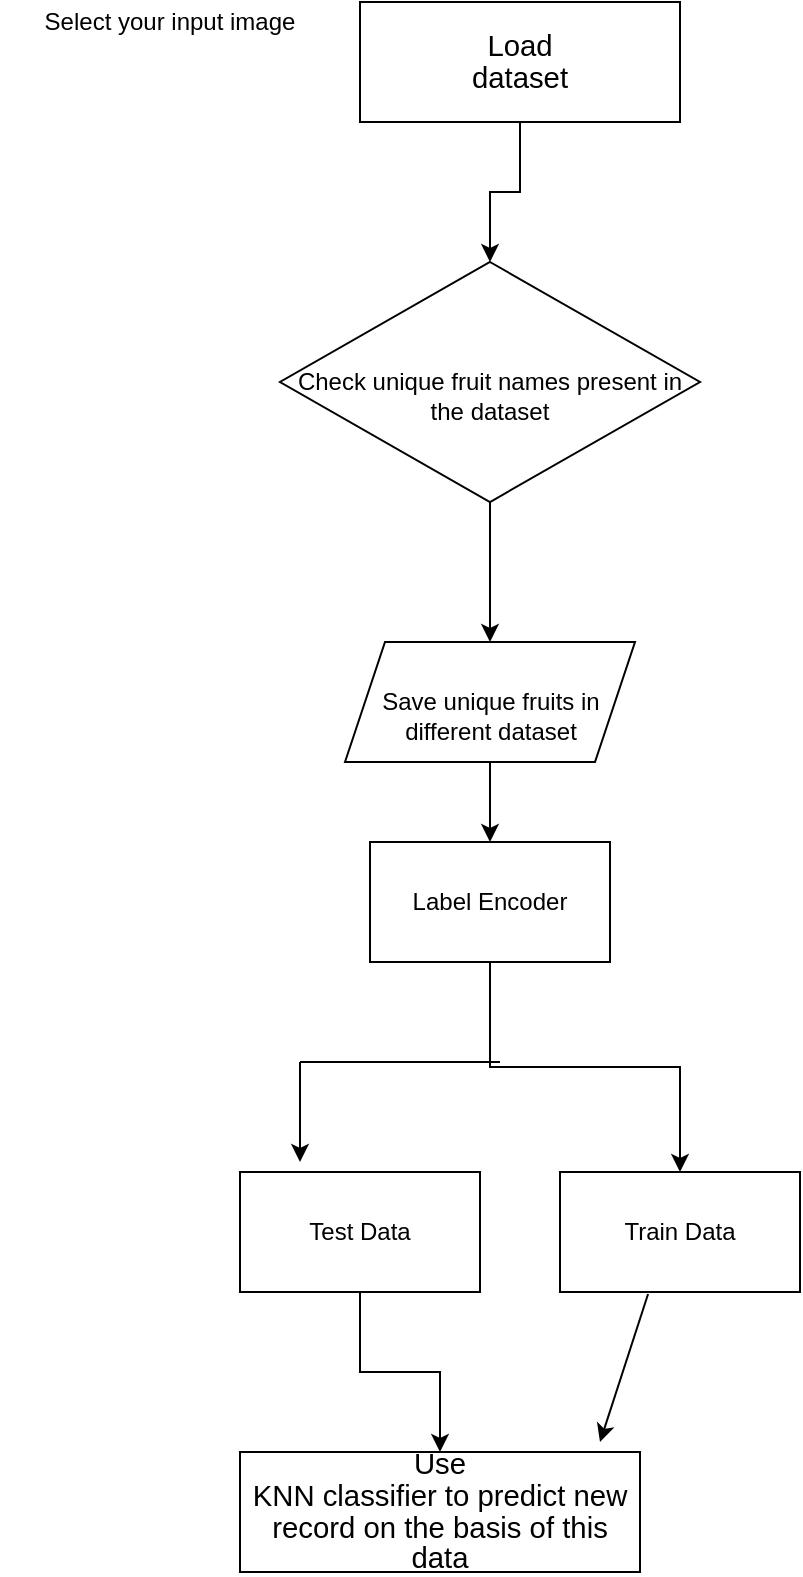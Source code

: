 <mxfile version="16.0.0" type="github"><diagram id="4tZ2SmGlWeOs--7m93sR" name="Page-1"><mxGraphModel dx="782" dy="436" grid="1" gridSize="10" guides="1" tooltips="1" connect="1" arrows="1" fold="1" page="1" pageScale="1" pageWidth="827" pageHeight="1169" math="0" shadow="0"><root><mxCell id="0"/><mxCell id="1" parent="0"/><mxCell id="Oi0cZSyQgFlDDoB3M4t1-2" value="" style="edgeStyle=orthogonalEdgeStyle;rounded=0;orthogonalLoop=1;jettySize=auto;html=1;" edge="1" parent="1" source="J3AnvY7YpIhwytFIiyli-1" target="Oi0cZSyQgFlDDoB3M4t1-1"><mxGeometry relative="1" as="geometry"/></mxCell><mxCell id="J3AnvY7YpIhwytFIiyli-1" value="&lt;span style=&quot;font-size: 11.0pt ; line-height: 107% ; font-family: &amp;#34;calibri&amp;#34; , sans-serif&quot;&gt;Load&lt;br/&gt;dataset&lt;/span&gt;" style="rounded=0;whiteSpace=wrap;html=1;" parent="1" vertex="1"><mxGeometry x="320" y="60" width="160" height="60" as="geometry"/></mxCell><mxCell id="J3AnvY7YpIhwytFIiyli-2" value="Select your input image" style="text;html=1;strokeColor=none;fillColor=none;align=center;verticalAlign=middle;whiteSpace=wrap;rounded=0;" parent="1" vertex="1"><mxGeometry x="140" y="60" width="170" height="20" as="geometry"/></mxCell><mxCell id="Oi0cZSyQgFlDDoB3M4t1-7" value="" style="edgeStyle=orthogonalEdgeStyle;rounded=0;orthogonalLoop=1;jettySize=auto;html=1;" edge="1" parent="1" source="Oi0cZSyQgFlDDoB3M4t1-1" target="Oi0cZSyQgFlDDoB3M4t1-5"><mxGeometry relative="1" as="geometry"/></mxCell><mxCell id="Oi0cZSyQgFlDDoB3M4t1-1" value="&lt;p class=&quot;MsoListParagraph&quot; style=&quot;text-indent: -18.0pt&quot;&gt;&lt;span style=&quot;font-stretch: normal ; font-size: 7pt ; line-height: normal ; font-family: &amp;#34;times new roman&amp;#34;&quot;&gt;&amp;nbsp;&amp;nbsp;&lt;br&gt;&lt;/span&gt;Check unique fruit names present in the dataset&lt;/p&gt;" style="rhombus;whiteSpace=wrap;html=1;rounded=0;" vertex="1" parent="1"><mxGeometry x="280" y="190" width="210" height="120" as="geometry"/></mxCell><mxCell id="Oi0cZSyQgFlDDoB3M4t1-23" value="" style="edgeStyle=orthogonalEdgeStyle;rounded=0;orthogonalLoop=1;jettySize=auto;html=1;" edge="1" parent="1" source="Oi0cZSyQgFlDDoB3M4t1-5" target="Oi0cZSyQgFlDDoB3M4t1-20"><mxGeometry relative="1" as="geometry"/></mxCell><mxCell id="Oi0cZSyQgFlDDoB3M4t1-5" value="&lt;p class=&quot;MsoListParagraph&quot; style=&quot;text-indent: -18.0pt&quot;&gt;&lt;span style=&quot;font-stretch: normal ; font-size: 7pt ; line-height: normal ; font-family: &amp;#34;times new roman&amp;#34;&quot;&gt;&amp;nbsp; &amp;nbsp; &amp;nbsp;&amp;nbsp;&lt;br&gt;&lt;/span&gt;Save unique fruits in different dataset&lt;/p&gt;" style="shape=parallelogram;perimeter=parallelogramPerimeter;whiteSpace=wrap;html=1;fixedSize=1;rounded=0;" vertex="1" parent="1"><mxGeometry x="312.5" y="380" width="145" height="60" as="geometry"/></mxCell><mxCell id="Oi0cZSyQgFlDDoB3M4t1-17" value="" style="edgeStyle=orthogonalEdgeStyle;rounded=0;orthogonalLoop=1;jettySize=auto;html=1;" edge="1" parent="1" source="Oi0cZSyQgFlDDoB3M4t1-9" target="Oi0cZSyQgFlDDoB3M4t1-16"><mxGeometry relative="1" as="geometry"/></mxCell><mxCell id="Oi0cZSyQgFlDDoB3M4t1-9" value="Test Data" style="whiteSpace=wrap;html=1;rounded=0;" vertex="1" parent="1"><mxGeometry x="260" y="645" width="120" height="60" as="geometry"/></mxCell><mxCell id="Oi0cZSyQgFlDDoB3M4t1-11" value="Train Data" style="whiteSpace=wrap;html=1;rounded=0;" vertex="1" parent="1"><mxGeometry x="420" y="645" width="120" height="60" as="geometry"/></mxCell><mxCell id="Oi0cZSyQgFlDDoB3M4t1-13" value="" style="endArrow=classic;html=1;rounded=0;" edge="1" parent="1"><mxGeometry width="50" height="50" relative="1" as="geometry"><mxPoint x="290" y="590" as="sourcePoint"/><mxPoint x="290" y="640" as="targetPoint"/></mxGeometry></mxCell><mxCell id="Oi0cZSyQgFlDDoB3M4t1-14" value="" style="endArrow=none;html=1;rounded=0;" edge="1" parent="1"><mxGeometry width="50" height="50" relative="1" as="geometry"><mxPoint x="390" y="590" as="sourcePoint"/><mxPoint x="290" y="590" as="targetPoint"/></mxGeometry></mxCell><mxCell id="Oi0cZSyQgFlDDoB3M4t1-16" value="&lt;span style=&quot;font-size: 11.0pt ; line-height: 107% ; font-family: &amp;#34;calibri&amp;#34; , sans-serif&quot;&gt;Use&lt;br/&gt;KNN classifier to predict new record on the basis of this data&lt;/span&gt;" style="whiteSpace=wrap;html=1;rounded=0;" vertex="1" parent="1"><mxGeometry x="260" y="785" width="200" height="60" as="geometry"/></mxCell><mxCell id="Oi0cZSyQgFlDDoB3M4t1-24" value="" style="edgeStyle=orthogonalEdgeStyle;rounded=0;orthogonalLoop=1;jettySize=auto;html=1;" edge="1" parent="1" source="Oi0cZSyQgFlDDoB3M4t1-20" target="Oi0cZSyQgFlDDoB3M4t1-11"><mxGeometry relative="1" as="geometry"/></mxCell><mxCell id="Oi0cZSyQgFlDDoB3M4t1-20" value="Label Encoder" style="rounded=0;whiteSpace=wrap;html=1;" vertex="1" parent="1"><mxGeometry x="325" y="480" width="120" height="60" as="geometry"/></mxCell><mxCell id="Oi0cZSyQgFlDDoB3M4t1-29" value="" style="endArrow=classic;html=1;rounded=0;exitX=0.367;exitY=1.017;exitDx=0;exitDy=0;exitPerimeter=0;" edge="1" parent="1" source="Oi0cZSyQgFlDDoB3M4t1-11"><mxGeometry width="50" height="50" relative="1" as="geometry"><mxPoint x="470" y="750" as="sourcePoint"/><mxPoint x="440" y="780" as="targetPoint"/></mxGeometry></mxCell></root></mxGraphModel></diagram></mxfile>